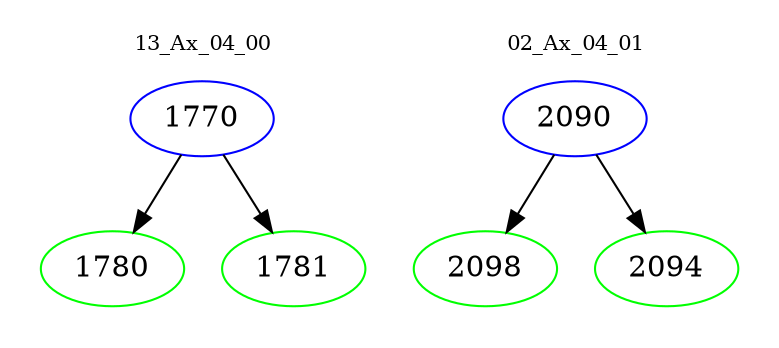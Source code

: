 digraph{
subgraph cluster_0 {
color = white
label = "13_Ax_04_00";
fontsize=10;
T0_1770 [label="1770", color="blue"]
T0_1770 -> T0_1780 [color="black"]
T0_1780 [label="1780", color="green"]
T0_1770 -> T0_1781 [color="black"]
T0_1781 [label="1781", color="green"]
}
subgraph cluster_1 {
color = white
label = "02_Ax_04_01";
fontsize=10;
T1_2090 [label="2090", color="blue"]
T1_2090 -> T1_2098 [color="black"]
T1_2098 [label="2098", color="green"]
T1_2090 -> T1_2094 [color="black"]
T1_2094 [label="2094", color="green"]
}
}
